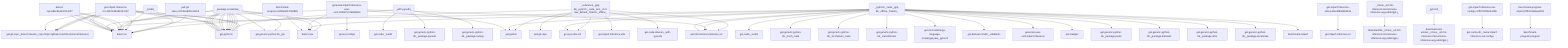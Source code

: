 graph TD
    app-mlperf-inference,d775cac873ee4231_(_reference,_gptj-99,_pytorch,_cuda,_test,_r5.0-dev_default,_float16,_offline_) --> detect,os
    app-mlperf-inference,d775cac873ee4231_(_reference,_gptj-99,_pytorch,_cuda,_test,_r5.0-dev_default,_float16,_offline_) --> get,sys-utils-cm
    app-mlperf-inference,d775cac873ee4231_(_reference,_gptj-99,_pytorch,_cuda,_test,_r5.0-dev_default,_float16,_offline_) --> get,python
    get-mlperf-inference-src,4b57186581024797 --> detect,os
    get-mlperf-inference-src,4b57186581024797 --> get,python3
    get-mlperf-inference-src,4b57186581024797 --> get,git,repo,_branch.master,_repo.https://github.com/mlcommons/inference
    app-mlperf-inference,d775cac873ee4231_(_reference,_gptj-99,_pytorch,_cuda,_test,_r5.0-dev_default,_float16,_offline_) --> get,mlcommons,inference,src
    pull-git-repo,c23132ed65c4421d --> detect,os
    app-mlperf-inference,d775cac873ee4231_(_reference,_gptj-99,_pytorch,_cuda,_test,_r5.0-dev_default,_float16,_offline_) --> pull,git,repo
    get-mlperf-inference-src,4b57186581024797 --> detect,os
    get-mlperf-inference-src,4b57186581024797 --> get,python3
    get-mlperf-inference-src,4b57186581024797 --> get,git,repo,_branch.master,_repo.https://github.com/mlcommons/inference
    get-mlperf-inference-utils,e341e5f86d8342e5 --> get,mlperf,inference,src
    app-mlperf-inference,d775cac873ee4231_(_reference,_gptj-99,_pytorch,_cuda,_test,_r5.0-dev_default,_float16,_offline_) --> get,mlperf,inference,utils
    get-cuda,46d133d9ef92422d_(_toolkit_) --> detect,os
    get-cuda-devices,7a3ede4d3558427a_(_with-pycuda_) --> get,cuda,_toolkit
    get-cuda-devices,7a3ede4d3558427a_(_with-pycuda_) --> get,python3
    get-generic-python-lib,94b62a682bc44791_(_package.pycuda_) --> detect,os
    detect-cpu,586c8a43320142f7 --> detect,os
    get-generic-python-lib,94b62a682bc44791_(_package.pycuda_) --> detect,cpu
    get-generic-python-lib,94b62a682bc44791_(_package.pycuda_) --> get,python3
    get-generic-python-lib,94b62a682bc44791_(_pip_) --> get,python3
    get-generic-python-lib,94b62a682bc44791_(_package.pycuda_) --> get,generic-python-lib,_pip
    get-cuda-devices,7a3ede4d3558427a_(_with-pycuda_) --> get,generic-python-lib,_package.pycuda
    get-generic-python-lib,94b62a682bc44791_(_package.numpy_) --> detect,os
    detect-cpu,586c8a43320142f7 --> detect,os
    get-generic-python-lib,94b62a682bc44791_(_package.numpy_) --> detect,cpu
    get-generic-python-lib,94b62a682bc44791_(_package.numpy_) --> get,python3
    get-generic-python-lib,94b62a682bc44791_(_pip_) --> get,python3
    get-generic-python-lib,94b62a682bc44791_(_package.numpy_) --> get,generic-python-lib,_pip
    get-cuda-devices,7a3ede4d3558427a_(_with-pycuda_) --> get,generic-python-lib,_package.numpy
    app-mlperf-inference,d775cac873ee4231_(_reference,_gptj-99,_pytorch,_cuda,_test,_r5.0-dev_default,_float16,_offline_) --> get,cuda-devices,_with-pycuda
    app-mlperf-inference-mlcommons-python,ff149e9781fc4b65_(_pytorch,_cuda,_gptj-99,_offline,_float16_) --> detect,os
    detect-cpu,586c8a43320142f7 --> detect,os
    app-mlperf-inference-mlcommons-python,ff149e9781fc4b65_(_pytorch,_cuda,_gptj-99,_offline,_float16_) --> detect,cpu
    app-mlperf-inference-mlcommons-python,ff149e9781fc4b65_(_pytorch,_cuda,_gptj-99,_offline,_float16_) --> get,sys-utils-cm
    app-mlperf-inference-mlcommons-python,ff149e9781fc4b65_(_pytorch,_cuda,_gptj-99,_offline,_float16_) --> get,python
    app-mlperf-inference-mlcommons-python,ff149e9781fc4b65_(_pytorch,_cuda,_gptj-99,_offline,_float16_) --> get,cuda,_cudnn
    get-generic-python-lib,94b62a682bc44791_(_torch_cuda_) --> get,python3
    app-mlperf-inference-mlcommons-python,ff149e9781fc4b65_(_pytorch,_cuda,_gptj-99,_offline,_float16_) --> get,generic-python-lib,_torch_cuda
    get-generic-python-lib,94b62a682bc44791_(_torchvision_cuda_) --> get,python3
    app-mlperf-inference-mlcommons-python,ff149e9781fc4b65_(_pytorch,_cuda,_gptj-99,_offline,_float16_) --> get,generic-python-lib,_torchvision_cuda
    get-generic-python-lib,94b62a682bc44791_(_transformers_) --> get,python3
    app-mlperf-inference-mlcommons-python,ff149e9781fc4b65_(_pytorch,_cuda,_gptj-99,_offline,_float16_) --> get,generic-python-lib,_transformers
    download-and-extract,c67e81a4ce2649f5_(_rclone,_url.mlc-inference:mlcommons-inference-wg-public/gpt-j_) --> download,file,_rclone,_url.mlc-inference:mlcommons-inference-wg-public/gpt-j
    get-ml-model-gptj,a41166210f294fbf_(_pytorch_) --> download-and-extract,_rclone,_url.mlc-inference:mlcommons-inference-wg-public/gpt-j
    app-mlperf-inference-mlcommons-python,ff149e9781fc4b65_(_pytorch,_cuda,_gptj-99,_offline,_float16_) --> get,ml-model,large-language-model,gptj,raw,_pytorch
    app-mlperf-inference-mlcommons-python,ff149e9781fc4b65_(_pytorch,_cuda,_gptj-99,_offline,_float16_) --> get,dataset,cnndm,_validation
    generate-mlperf-inference-user-conf,3af4475745964b93 --> detect,os
    detect-cpu,586c8a43320142f7 --> detect,os
    generate-mlperf-inference-user-conf,3af4475745964b93 --> detect,cpu
    generate-mlperf-inference-user-conf,3af4475745964b93 --> get,python
    get-mlperf-inference-src,4b57186581024797 --> detect,os
    get-mlperf-inference-src,4b57186581024797 --> get,python3
    get-mlperf-inference-src,4b57186581024797 --> get,git,repo,_branch.master,_repo.https://github.com/mlcommons/inference
    generate-mlperf-inference-user-conf,3af4475745964b93 --> get,mlcommons,inference,src
    get-mlperf-inference-sut-configs,c2fbf72009e2445b --> get,cache,dir,_name.mlperf-inference-sut-configs
    generate-mlperf-inference-user-conf,3af4475745964b93 --> get,sut,configs
    app-mlperf-inference-mlcommons-python,ff149e9781fc4b65_(_pytorch,_cuda,_gptj-99,_offline,_float16_) --> generate,user-conf,mlperf,inference
    app-mlperf-inference-mlcommons-python,ff149e9781fc4b65_(_pytorch,_cuda,_gptj-99,_offline,_float16_) --> get,loadgen
    get-mlperf-inference-src,4b57186581024797 --> detect,os
    get-mlperf-inference-src,4b57186581024797 --> get,python3
    get-mlperf-inference-src,4b57186581024797 --> get,git,repo,_branch.master,_repo.https://github.com/mlcommons/inference
    app-mlperf-inference-mlcommons-python,ff149e9781fc4b65_(_pytorch,_cuda,_gptj-99,_offline,_float16_) --> get,mlcommons,inference,src
    app-mlperf-inference-mlcommons-python,ff149e9781fc4b65_(_pytorch,_cuda,_gptj-99,_offline,_float16_) --> get,mlcommons,inference,src
    get-generic-python-lib,94b62a682bc44791_(_package.psutil_) --> get,python3
    app-mlperf-inference-mlcommons-python,ff149e9781fc4b65_(_pytorch,_cuda,_gptj-99,_offline,_float16_) --> get,generic-python-lib,_package.psutil
    get-generic-python-lib,94b62a682bc44791_(_package.datasets_) --> get,python3
    app-mlperf-inference-mlcommons-python,ff149e9781fc4b65_(_pytorch,_cuda,_gptj-99,_offline,_float16_) --> get,generic-python-lib,_package.datasets
    get-generic-python-lib,94b62a682bc44791_(_package.attrs_) --> get,python3
    app-mlperf-inference-mlcommons-python,ff149e9781fc4b65_(_pytorch,_cuda,_gptj-99,_offline,_float16_) --> get,generic-python-lib,_package.attrs
    get-generic-python-lib,94b62a682bc44791_(_package.accelerate_) --> get,python3
    app-mlperf-inference-mlcommons-python,ff149e9781fc4b65_(_pytorch,_cuda,_gptj-99,_offline,_float16_) --> get,generic-python-lib,_package.accelerate
    detect-cpu,586c8a43320142f7 --> detect,os
    benchmark-program,19f369ef47084895 --> detect,cpu
    benchmark-program-mlperf,cfff0132a8aa4018 --> benchmark-program,program
    app-mlperf-inference-mlcommons-python,ff149e9781fc4b65_(_pytorch,_cuda,_gptj-99,_offline,_float16_) --> benchmark-mlperf